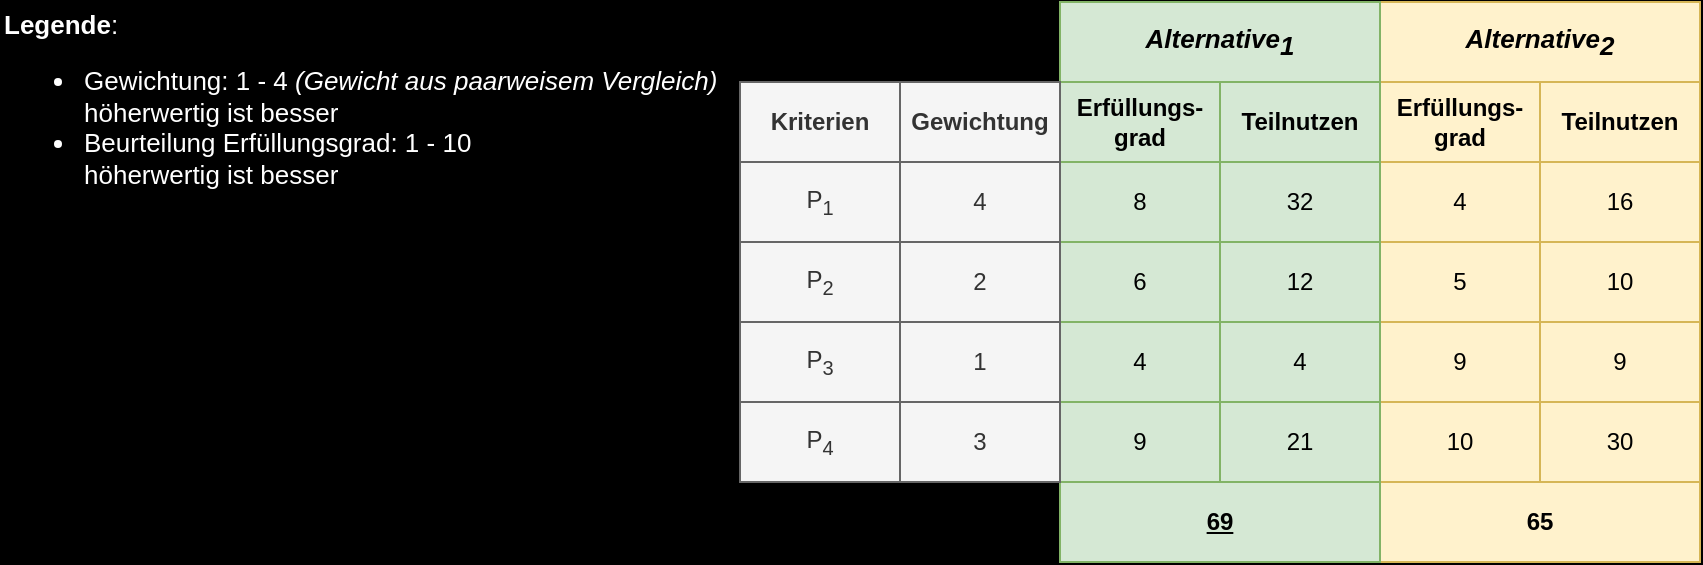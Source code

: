 <mxfile compressed="false" version="14.1.8" type="device">
  <diagram id="v8kgq_AyiyV1L5qrijmo" name="Seite-1">
    <mxGraphModel dx="1732" dy="569" grid="1" gridSize="10" guides="1" tooltips="1" connect="1" arrows="1" fold="1" page="1" pageScale="1" pageWidth="827" pageHeight="1169" background="#000000" math="0" shadow="0">
      <root>
        <mxCell id="0" />
        <mxCell id="1" parent="0" />
        <mxCell id="0gzWUDFYSXwDo8UKlreD-23" value="Erfüllungs-grad" style="rounded=0;whiteSpace=wrap;html=1;fontStyle=1;fillColor=#fff2cc;strokeColor=#d6b656;" vertex="1" parent="1">
          <mxGeometry x="640" y="120" width="80" height="40" as="geometry" />
        </mxCell>
        <mxCell id="0gzWUDFYSXwDo8UKlreD-24" value="10" style="rounded=0;whiteSpace=wrap;html=1;fillColor=#fff2cc;strokeColor=#d6b656;" vertex="1" parent="1">
          <mxGeometry x="640" y="280" width="80" height="40" as="geometry" />
        </mxCell>
        <mxCell id="0gzWUDFYSXwDo8UKlreD-25" value="4" style="rounded=0;whiteSpace=wrap;html=1;fillColor=#fff2cc;strokeColor=#d6b656;" vertex="1" parent="1">
          <mxGeometry x="640" y="160" width="80" height="40" as="geometry" />
        </mxCell>
        <mxCell id="0gzWUDFYSXwDo8UKlreD-26" value="5" style="rounded=0;whiteSpace=wrap;html=1;fillColor=#fff2cc;strokeColor=#d6b656;" vertex="1" parent="1">
          <mxGeometry x="640" y="200" width="80" height="40" as="geometry" />
        </mxCell>
        <mxCell id="0gzWUDFYSXwDo8UKlreD-27" value="9" style="rounded=0;whiteSpace=wrap;html=1;fillColor=#fff2cc;strokeColor=#d6b656;" vertex="1" parent="1">
          <mxGeometry x="640" y="240" width="80" height="40" as="geometry" />
        </mxCell>
        <mxCell id="0gzWUDFYSXwDo8UKlreD-28" value="Teilnutzen" style="rounded=0;whiteSpace=wrap;html=1;fontStyle=1;fillColor=#fff2cc;strokeColor=#d6b656;" vertex="1" parent="1">
          <mxGeometry x="720" y="120" width="80" height="40" as="geometry" />
        </mxCell>
        <mxCell id="0gzWUDFYSXwDo8UKlreD-29" value="30" style="rounded=0;whiteSpace=wrap;html=1;fillColor=#fff2cc;strokeColor=#d6b656;" vertex="1" parent="1">
          <mxGeometry x="720" y="280" width="80" height="40" as="geometry" />
        </mxCell>
        <mxCell id="0gzWUDFYSXwDo8UKlreD-30" value="16" style="rounded=0;whiteSpace=wrap;html=1;fillColor=#fff2cc;strokeColor=#d6b656;" vertex="1" parent="1">
          <mxGeometry x="720" y="160" width="80" height="40" as="geometry" />
        </mxCell>
        <mxCell id="0gzWUDFYSXwDo8UKlreD-31" value="10" style="rounded=0;whiteSpace=wrap;html=1;fillColor=#fff2cc;strokeColor=#d6b656;" vertex="1" parent="1">
          <mxGeometry x="720" y="200" width="80" height="40" as="geometry" />
        </mxCell>
        <mxCell id="0gzWUDFYSXwDo8UKlreD-32" value="9" style="rounded=0;whiteSpace=wrap;html=1;fillColor=#fff2cc;strokeColor=#d6b656;" vertex="1" parent="1">
          <mxGeometry x="720" y="240" width="80" height="40" as="geometry" />
        </mxCell>
        <mxCell id="0gzWUDFYSXwDo8UKlreD-33" value="Alternative&lt;sub style=&quot;font-size: 13px;&quot;&gt;2&lt;/sub&gt;" style="rounded=0;whiteSpace=wrap;html=1;fontStyle=3;fillColor=#fff2cc;strokeColor=#d6b656;fontSize=13;" vertex="1" parent="1">
          <mxGeometry x="640" y="80" width="160" height="40" as="geometry" />
        </mxCell>
        <mxCell id="0gzWUDFYSXwDo8UKlreD-34" value="65" style="rounded=0;whiteSpace=wrap;html=1;fontStyle=1;fillColor=#fff2cc;strokeColor=#d6b656;" vertex="1" parent="1">
          <mxGeometry x="640" y="320" width="160" height="40" as="geometry" />
        </mxCell>
        <mxCell id="0gzWUDFYSXwDo8UKlreD-11" value="Erfüllungs-grad" style="rounded=0;whiteSpace=wrap;html=1;fillColor=#d5e8d4;strokeColor=#82b366;" vertex="1" parent="1">
          <mxGeometry x="480" y="120" width="80" height="40" as="geometry" />
        </mxCell>
        <mxCell id="0gzWUDFYSXwDo8UKlreD-12" value="9" style="rounded=0;whiteSpace=wrap;html=1;fillColor=#d5e8d4;strokeColor=#82b366;" vertex="1" parent="1">
          <mxGeometry x="480" y="280" width="80" height="40" as="geometry" />
        </mxCell>
        <mxCell id="0gzWUDFYSXwDo8UKlreD-13" value="8" style="rounded=0;whiteSpace=wrap;html=1;fillColor=#d5e8d4;strokeColor=#82b366;" vertex="1" parent="1">
          <mxGeometry x="480" y="160" width="80" height="40" as="geometry" />
        </mxCell>
        <mxCell id="0gzWUDFYSXwDo8UKlreD-14" value="6" style="rounded=0;whiteSpace=wrap;html=1;fillColor=#d5e8d4;strokeColor=#82b366;" vertex="1" parent="1">
          <mxGeometry x="480" y="200" width="80" height="40" as="geometry" />
        </mxCell>
        <mxCell id="0gzWUDFYSXwDo8UKlreD-15" value="4" style="rounded=0;whiteSpace=wrap;html=1;fillColor=#d5e8d4;strokeColor=#82b366;" vertex="1" parent="1">
          <mxGeometry x="480" y="240" width="80" height="40" as="geometry" />
        </mxCell>
        <mxCell id="0gzWUDFYSXwDo8UKlreD-16" value="Teilnutzen" style="rounded=0;whiteSpace=wrap;html=1;fillColor=#d5e8d4;strokeColor=#82b366;" vertex="1" parent="1">
          <mxGeometry x="560" y="120" width="80" height="40" as="geometry" />
        </mxCell>
        <mxCell id="0gzWUDFYSXwDo8UKlreD-17" value="21" style="rounded=0;whiteSpace=wrap;html=1;fillColor=#d5e8d4;strokeColor=#82b366;" vertex="1" parent="1">
          <mxGeometry x="560" y="280" width="80" height="40" as="geometry" />
        </mxCell>
        <mxCell id="0gzWUDFYSXwDo8UKlreD-18" value="32" style="rounded=0;whiteSpace=wrap;html=1;fillColor=#d5e8d4;strokeColor=#82b366;" vertex="1" parent="1">
          <mxGeometry x="560" y="160" width="80" height="40" as="geometry" />
        </mxCell>
        <mxCell id="0gzWUDFYSXwDo8UKlreD-19" value="12" style="rounded=0;whiteSpace=wrap;html=1;fillColor=#d5e8d4;strokeColor=#82b366;" vertex="1" parent="1">
          <mxGeometry x="560" y="200" width="80" height="40" as="geometry" />
        </mxCell>
        <mxCell id="0gzWUDFYSXwDo8UKlreD-20" value="4" style="rounded=0;whiteSpace=wrap;html=1;fillColor=#d5e8d4;strokeColor=#82b366;" vertex="1" parent="1">
          <mxGeometry x="560" y="240" width="80" height="40" as="geometry" />
        </mxCell>
        <mxCell id="0gzWUDFYSXwDo8UKlreD-21" value="Alternative&lt;sub style=&quot;font-size: 13px;&quot;&gt;1&lt;/sub&gt;" style="rounded=0;whiteSpace=wrap;html=1;fontStyle=3;fillColor=#d5e8d4;strokeColor=#82b366;fontSize=13;" vertex="1" parent="1">
          <mxGeometry x="480" y="80" width="160" height="40" as="geometry" />
        </mxCell>
        <mxCell id="0gzWUDFYSXwDo8UKlreD-22" value="69" style="rounded=0;whiteSpace=wrap;html=1;fillColor=#d5e8d4;strokeColor=#82b366;" vertex="1" parent="1">
          <mxGeometry x="480" y="320" width="160" height="40" as="geometry" />
        </mxCell>
        <mxCell id="0gzWUDFYSXwDo8UKlreD-35" value="Erfüllungs-grad" style="rounded=0;whiteSpace=wrap;html=1;fillColor=#d5e8d4;strokeColor=#82b366;" vertex="1" parent="1">
          <mxGeometry x="480" y="120" width="80" height="40" as="geometry" />
        </mxCell>
        <mxCell id="0gzWUDFYSXwDo8UKlreD-36" value="Teilnutzen" style="rounded=0;whiteSpace=wrap;html=1;fillColor=#d5e8d4;strokeColor=#82b366;" vertex="1" parent="1">
          <mxGeometry x="560" y="120" width="80" height="40" as="geometry" />
        </mxCell>
        <mxCell id="0gzWUDFYSXwDo8UKlreD-37" value="Erfüllungs-grad" style="rounded=0;whiteSpace=wrap;html=1;fontStyle=1;fillColor=#d5e8d4;strokeColor=#82b366;" vertex="1" parent="1">
          <mxGeometry x="480" y="120" width="80" height="40" as="geometry" />
        </mxCell>
        <mxCell id="0gzWUDFYSXwDo8UKlreD-38" value="Teilnutzen" style="rounded=0;whiteSpace=wrap;html=1;fontStyle=1;fillColor=#d5e8d4;strokeColor=#82b366;" vertex="1" parent="1">
          <mxGeometry x="560" y="120" width="80" height="40" as="geometry" />
        </mxCell>
        <mxCell id="0gzWUDFYSXwDo8UKlreD-39" value="69" style="rounded=0;whiteSpace=wrap;html=1;fontStyle=5;fillColor=#d5e8d4;strokeColor=#82b366;" vertex="1" parent="1">
          <mxGeometry x="480" y="320" width="160" height="40" as="geometry" />
        </mxCell>
        <mxCell id="0gzWUDFYSXwDo8UKlreD-6" value="Gewichtung" style="rounded=0;whiteSpace=wrap;html=1;fillColor=#f5f5f5;strokeColor=#666666;fontStyle=1;fontColor=#333333;" vertex="1" parent="1">
          <mxGeometry x="400" y="120" width="80" height="40" as="geometry" />
        </mxCell>
        <mxCell id="0gzWUDFYSXwDo8UKlreD-7" value="3" style="rounded=0;whiteSpace=wrap;html=1;fillColor=#f5f5f5;strokeColor=#666666;fontColor=#333333;" vertex="1" parent="1">
          <mxGeometry x="400" y="280" width="80" height="40" as="geometry" />
        </mxCell>
        <mxCell id="0gzWUDFYSXwDo8UKlreD-8" value="4" style="rounded=0;whiteSpace=wrap;html=1;fillColor=#f5f5f5;strokeColor=#666666;fontColor=#333333;" vertex="1" parent="1">
          <mxGeometry x="400" y="160" width="80" height="40" as="geometry" />
        </mxCell>
        <mxCell id="0gzWUDFYSXwDo8UKlreD-9" value="2" style="rounded=0;whiteSpace=wrap;html=1;fillColor=#f5f5f5;strokeColor=#666666;fontColor=#333333;" vertex="1" parent="1">
          <mxGeometry x="400" y="200" width="80" height="40" as="geometry" />
        </mxCell>
        <mxCell id="0gzWUDFYSXwDo8UKlreD-10" value="1" style="rounded=0;whiteSpace=wrap;html=1;fillColor=#f5f5f5;strokeColor=#666666;fontColor=#333333;" vertex="1" parent="1">
          <mxGeometry x="400" y="240" width="80" height="40" as="geometry" />
        </mxCell>
        <mxCell id="0gzWUDFYSXwDo8UKlreD-1" value="Kriterien" style="rounded=0;whiteSpace=wrap;html=1;fillColor=#f5f5f5;strokeColor=#666666;fontStyle=1;fontColor=#333333;" vertex="1" parent="1">
          <mxGeometry x="320" y="120" width="80" height="40" as="geometry" />
        </mxCell>
        <mxCell id="0gzWUDFYSXwDo8UKlreD-2" value="P&lt;sub&gt;4&lt;/sub&gt;" style="rounded=0;whiteSpace=wrap;html=1;fillColor=#f5f5f5;strokeColor=#666666;fontColor=#333333;" vertex="1" parent="1">
          <mxGeometry x="320" y="280" width="80" height="40" as="geometry" />
        </mxCell>
        <mxCell id="0gzWUDFYSXwDo8UKlreD-3" value="P&lt;sub&gt;1&lt;/sub&gt;" style="rounded=0;whiteSpace=wrap;html=1;fillColor=#f5f5f5;strokeColor=#666666;fontColor=#333333;" vertex="1" parent="1">
          <mxGeometry x="320" y="160" width="80" height="40" as="geometry" />
        </mxCell>
        <mxCell id="0gzWUDFYSXwDo8UKlreD-4" value="P&lt;sub&gt;2&lt;/sub&gt;" style="rounded=0;whiteSpace=wrap;html=1;fillColor=#f5f5f5;strokeColor=#666666;fontColor=#333333;" vertex="1" parent="1">
          <mxGeometry x="320" y="200" width="80" height="40" as="geometry" />
        </mxCell>
        <mxCell id="0gzWUDFYSXwDo8UKlreD-5" value="P&lt;sub&gt;3&lt;/sub&gt;" style="rounded=0;whiteSpace=wrap;html=1;fillColor=#f5f5f5;strokeColor=#666666;fontColor=#333333;" vertex="1" parent="1">
          <mxGeometry x="320" y="240" width="80" height="40" as="geometry" />
        </mxCell>
        <mxCell id="0gzWUDFYSXwDo8UKlreD-40" value="&lt;b&gt;Legende&lt;/b&gt;:&lt;br&gt;&lt;ul&gt;&lt;li&gt;Gewichtung: 1 - 4 &lt;i&gt;(Gewicht aus paarweisem Vergleich)&lt;/i&gt;&lt;br&gt;höherwertig ist besser&lt;/li&gt;&lt;li&gt;Beurteilung Erfüllungsgrad: 1 - 10&lt;br&gt;höherwertig ist besser&lt;/li&gt;&lt;/ul&gt;" style="rounded=0;whiteSpace=wrap;html=1;fontSize=13;align=left;fillColor=none;strokeColor=none;fontColor=#FFFFFF;" vertex="1" parent="1">
          <mxGeometry x="-50" y="80" width="370" height="110" as="geometry" />
        </mxCell>
      </root>
    </mxGraphModel>
  </diagram>
</mxfile>
